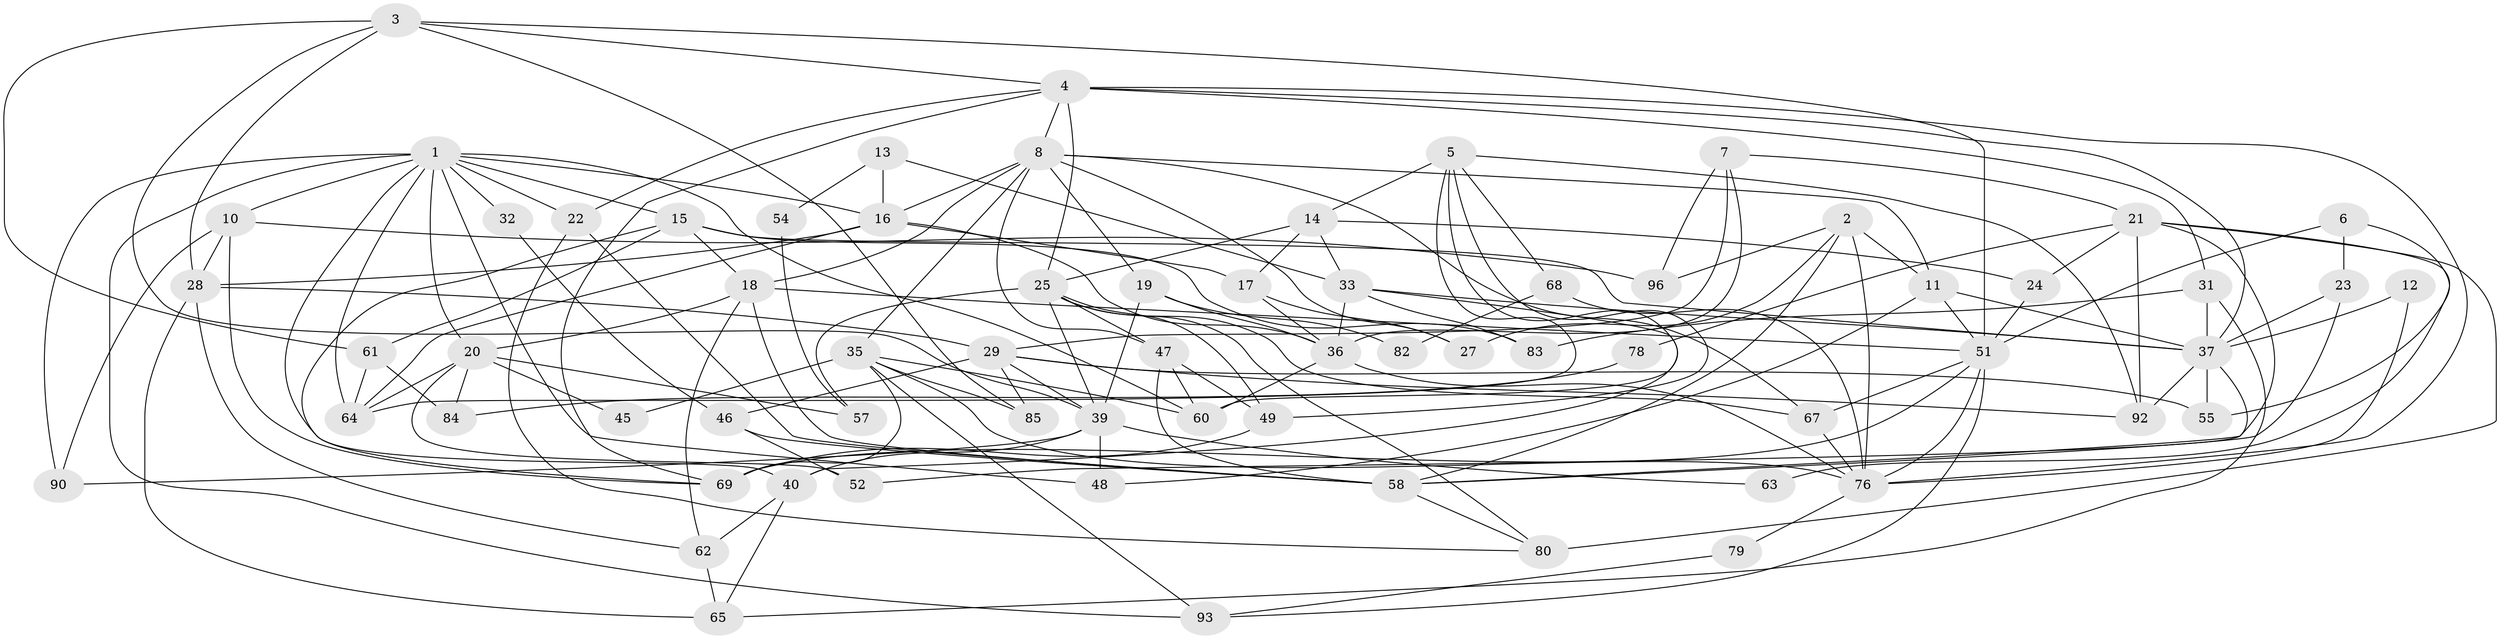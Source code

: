 // original degree distribution, {8: 0.010416666666666666, 5: 0.15625, 4: 0.28125, 3: 0.2916666666666667, 6: 0.11458333333333333, 2: 0.11458333333333333, 7: 0.03125}
// Generated by graph-tools (version 1.1) at 2025/11/02/27/25 16:11:24]
// undirected, 67 vertices, 161 edges
graph export_dot {
graph [start="1"]
  node [color=gray90,style=filled];
  1 [super="+59"];
  2 [super="+95"];
  3 [super="+41"];
  4 [super="+74"];
  5 [super="+50"];
  6;
  7 [super="+9"];
  8 [super="+91"];
  10;
  11 [super="+75"];
  12;
  13;
  14 [super="+89"];
  15 [super="+30"];
  16 [super="+42"];
  17;
  18 [super="+53"];
  19;
  20 [super="+71"];
  21 [super="+26"];
  22;
  23 [super="+38"];
  24;
  25 [super="+94"];
  27;
  28 [super="+43"];
  29 [super="+70"];
  31;
  32;
  33 [super="+34"];
  35 [super="+77"];
  36 [super="+56"];
  37 [super="+87"];
  39 [super="+44"];
  40 [super="+81"];
  45;
  46;
  47 [super="+66"];
  48;
  49;
  51 [super="+88"];
  52;
  54;
  55;
  57;
  58 [super="+72"];
  60 [super="+73"];
  61;
  62;
  63;
  64;
  65;
  67;
  68;
  69;
  76 [super="+86"];
  78;
  79;
  80;
  82;
  83;
  84;
  85;
  90;
  92;
  93;
  96;
  1 -- 22;
  1 -- 64;
  1 -- 10;
  1 -- 32;
  1 -- 48;
  1 -- 93;
  1 -- 16;
  1 -- 20;
  1 -- 40;
  1 -- 90;
  1 -- 60;
  1 -- 15;
  2 -- 58;
  2 -- 96;
  2 -- 76;
  2 -- 11;
  2 -- 27;
  3 -- 51;
  3 -- 61;
  3 -- 28;
  3 -- 85;
  3 -- 39;
  3 -- 4;
  4 -- 69;
  4 -- 22;
  4 -- 31;
  4 -- 8;
  4 -- 37;
  4 -- 25;
  4 -- 76;
  5 -- 64;
  5 -- 49;
  5 -- 92;
  5 -- 60;
  5 -- 68;
  5 -- 14;
  6 -- 51;
  6 -- 55;
  6 -- 23;
  7 -- 21;
  7 -- 36;
  7 -- 96;
  7 -- 29;
  8 -- 11;
  8 -- 47;
  8 -- 19;
  8 -- 16;
  8 -- 67;
  8 -- 27;
  8 -- 35;
  8 -- 18;
  10 -- 28;
  10 -- 69;
  10 -- 90;
  10 -- 96;
  11 -- 37;
  11 -- 48;
  11 -- 51;
  12 -- 37;
  12 -- 76;
  13 -- 16;
  13 -- 54;
  13 -- 33;
  14 -- 24 [weight=2];
  14 -- 33;
  14 -- 17;
  14 -- 25;
  15 -- 37;
  15 -- 18;
  15 -- 83;
  15 -- 69;
  15 -- 61;
  16 -- 17;
  16 -- 64;
  16 -- 28;
  16 -- 36;
  17 -- 36;
  17 -- 27;
  18 -- 58;
  18 -- 51;
  18 -- 20;
  18 -- 62;
  19 -- 36;
  19 -- 82;
  19 -- 39;
  20 -- 52;
  20 -- 57;
  20 -- 64;
  20 -- 84;
  20 -- 45;
  21 -- 52;
  21 -- 24;
  21 -- 80;
  21 -- 92;
  21 -- 78;
  21 -- 63;
  22 -- 80;
  22 -- 58;
  23 -- 58;
  23 -- 37;
  24 -- 51;
  25 -- 49;
  25 -- 57;
  25 -- 67;
  25 -- 47;
  25 -- 80;
  25 -- 39;
  28 -- 62;
  28 -- 29;
  28 -- 65;
  29 -- 85;
  29 -- 46;
  29 -- 92;
  29 -- 55;
  29 -- 39;
  31 -- 65;
  31 -- 83;
  31 -- 37;
  32 -- 46;
  33 -- 83;
  33 -- 40;
  33 -- 36;
  33 -- 37;
  35 -- 93;
  35 -- 69;
  35 -- 45;
  35 -- 60;
  35 -- 85;
  35 -- 76;
  36 -- 76;
  36 -- 60;
  37 -- 58;
  37 -- 55;
  37 -- 92;
  39 -- 40;
  39 -- 90;
  39 -- 48;
  39 -- 63;
  40 -- 65;
  40 -- 62;
  46 -- 52;
  46 -- 58;
  47 -- 49;
  47 -- 58;
  47 -- 60;
  49 -- 69;
  51 -- 67;
  51 -- 93;
  51 -- 76;
  51 -- 69;
  54 -- 57;
  58 -- 80;
  61 -- 64;
  61 -- 84;
  62 -- 65;
  67 -- 76;
  68 -- 82;
  68 -- 76;
  76 -- 79;
  78 -- 84;
  79 -- 93;
}
